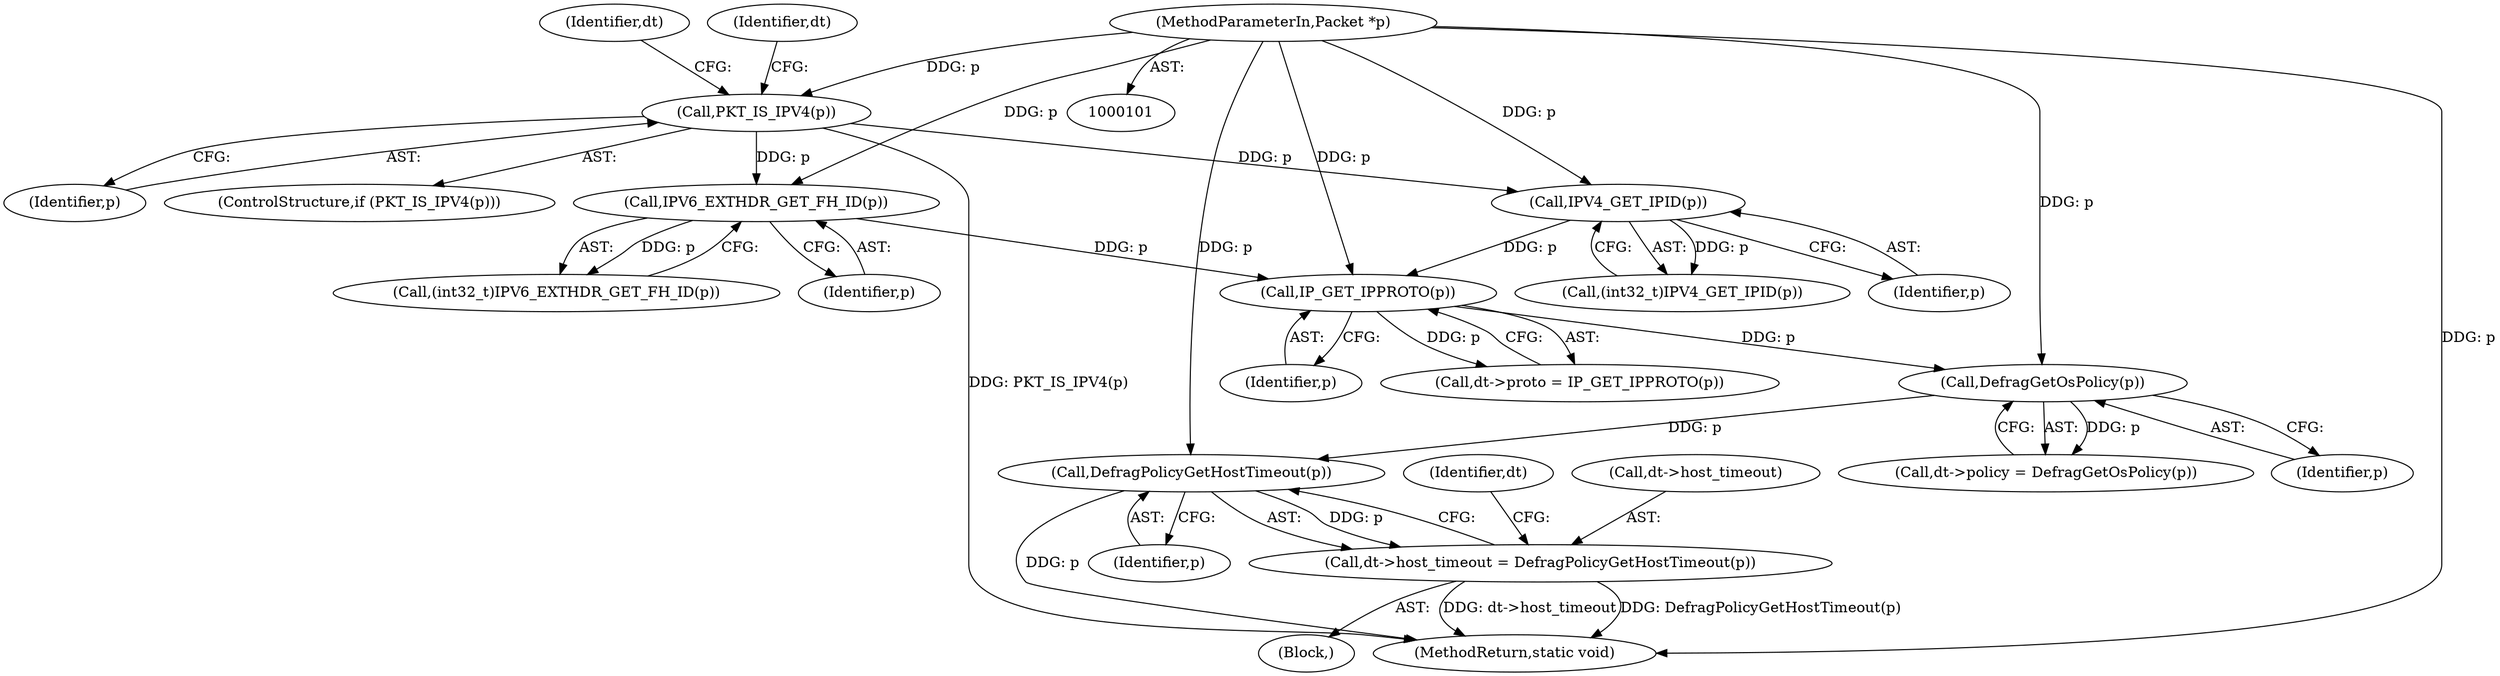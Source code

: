 digraph "0_suricata_4a04f814b15762eb446a5ead4d69d021512df6f8@pointer" {
"1000193" [label="(Call,DefragPolicyGetHostTimeout(p))"];
"1000187" [label="(Call,DefragGetOsPolicy(p))"];
"1000159" [label="(Call,IP_GET_IPPROTO(p))"];
"1000148" [label="(Call,IPV6_EXTHDR_GET_FH_ID(p))"];
"1000124" [label="(Call,PKT_IS_IPV4(p))"];
"1000103" [label="(MethodParameterIn,Packet *p)"];
"1000133" [label="(Call,IPV4_GET_IPID(p))"];
"1000189" [label="(Call,dt->host_timeout = DefragPolicyGetHostTimeout(p))"];
"1000183" [label="(Call,dt->policy = DefragGetOsPolicy(p))"];
"1000155" [label="(Call,dt->proto = IP_GET_IPPROTO(p))"];
"1000193" [label="(Call,DefragPolicyGetHostTimeout(p))"];
"1000197" [label="(Identifier,dt)"];
"1000103" [label="(MethodParameterIn,Packet *p)"];
"1000190" [label="(Call,dt->host_timeout)"];
"1000123" [label="(ControlStructure,if (PKT_IS_IPV4(p)))"];
"1000134" [label="(Identifier,p)"];
"1000149" [label="(Identifier,p)"];
"1000159" [label="(Call,IP_GET_IPPROTO(p))"];
"1000133" [label="(Call,IPV4_GET_IPID(p))"];
"1000148" [label="(Call,IPV6_EXTHDR_GET_FH_ID(p))"];
"1000194" [label="(Identifier,p)"];
"1000131" [label="(Call,(int32_t)IPV4_GET_IPID(p))"];
"1000125" [label="(Identifier,p)"];
"1000189" [label="(Call,dt->host_timeout = DefragPolicyGetHostTimeout(p))"];
"1000160" [label="(Identifier,p)"];
"1000129" [label="(Identifier,dt)"];
"1000144" [label="(Identifier,dt)"];
"1000146" [label="(Call,(int32_t)IPV6_EXTHDR_GET_FH_ID(p))"];
"1000124" [label="(Call,PKT_IS_IPV4(p))"];
"1000104" [label="(Block,)"];
"1000188" [label="(Identifier,p)"];
"1000214" [label="(MethodReturn,static void)"];
"1000187" [label="(Call,DefragGetOsPolicy(p))"];
"1000193" -> "1000189"  [label="AST: "];
"1000193" -> "1000194"  [label="CFG: "];
"1000194" -> "1000193"  [label="AST: "];
"1000189" -> "1000193"  [label="CFG: "];
"1000193" -> "1000214"  [label="DDG: p"];
"1000193" -> "1000189"  [label="DDG: p"];
"1000187" -> "1000193"  [label="DDG: p"];
"1000103" -> "1000193"  [label="DDG: p"];
"1000187" -> "1000183"  [label="AST: "];
"1000187" -> "1000188"  [label="CFG: "];
"1000188" -> "1000187"  [label="AST: "];
"1000183" -> "1000187"  [label="CFG: "];
"1000187" -> "1000183"  [label="DDG: p"];
"1000159" -> "1000187"  [label="DDG: p"];
"1000103" -> "1000187"  [label="DDG: p"];
"1000159" -> "1000155"  [label="AST: "];
"1000159" -> "1000160"  [label="CFG: "];
"1000160" -> "1000159"  [label="AST: "];
"1000155" -> "1000159"  [label="CFG: "];
"1000159" -> "1000155"  [label="DDG: p"];
"1000148" -> "1000159"  [label="DDG: p"];
"1000133" -> "1000159"  [label="DDG: p"];
"1000103" -> "1000159"  [label="DDG: p"];
"1000148" -> "1000146"  [label="AST: "];
"1000148" -> "1000149"  [label="CFG: "];
"1000149" -> "1000148"  [label="AST: "];
"1000146" -> "1000148"  [label="CFG: "];
"1000148" -> "1000146"  [label="DDG: p"];
"1000124" -> "1000148"  [label="DDG: p"];
"1000103" -> "1000148"  [label="DDG: p"];
"1000124" -> "1000123"  [label="AST: "];
"1000124" -> "1000125"  [label="CFG: "];
"1000125" -> "1000124"  [label="AST: "];
"1000129" -> "1000124"  [label="CFG: "];
"1000144" -> "1000124"  [label="CFG: "];
"1000124" -> "1000214"  [label="DDG: PKT_IS_IPV4(p)"];
"1000103" -> "1000124"  [label="DDG: p"];
"1000124" -> "1000133"  [label="DDG: p"];
"1000103" -> "1000101"  [label="AST: "];
"1000103" -> "1000214"  [label="DDG: p"];
"1000103" -> "1000133"  [label="DDG: p"];
"1000133" -> "1000131"  [label="AST: "];
"1000133" -> "1000134"  [label="CFG: "];
"1000134" -> "1000133"  [label="AST: "];
"1000131" -> "1000133"  [label="CFG: "];
"1000133" -> "1000131"  [label="DDG: p"];
"1000189" -> "1000104"  [label="AST: "];
"1000190" -> "1000189"  [label="AST: "];
"1000197" -> "1000189"  [label="CFG: "];
"1000189" -> "1000214"  [label="DDG: dt->host_timeout"];
"1000189" -> "1000214"  [label="DDG: DefragPolicyGetHostTimeout(p)"];
}
